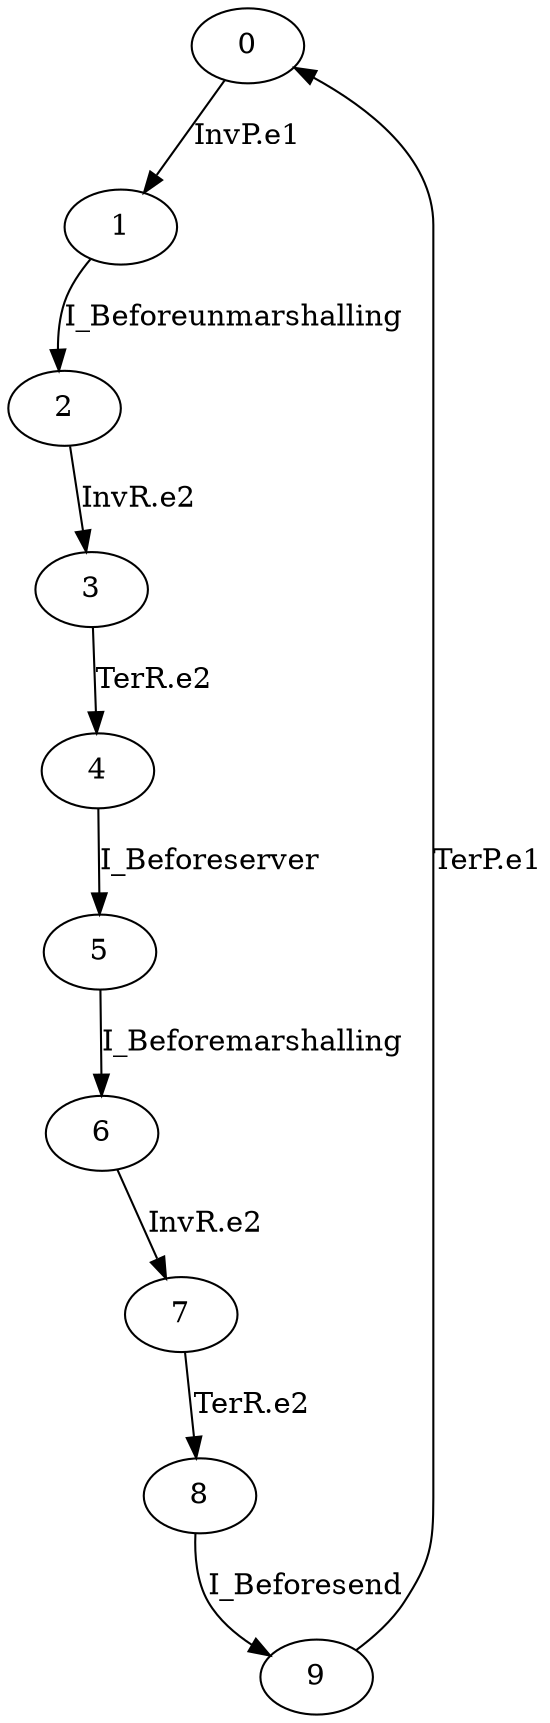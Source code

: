 digraph G {
  0 -> 1 [ label="InvP.e1" ];
  1 -> 2 [ label="I_Beforeunmarshalling" ];
  2 -> 3 [ label="InvR.e2" ];
  3 -> 4 [ label="TerR.e2" ];
  4 -> 5 [ label="I_Beforeserver" ];
  5 -> 6 [ label="I_Beforemarshalling" ];
  6 -> 7 [ label="InvR.e2" ];
  7 -> 8 [ label="TerR.e2" ];
  8 -> 9 [ label="I_Beforesend" ];
  9 -> 0 [ label="TerP.e1" ];
}